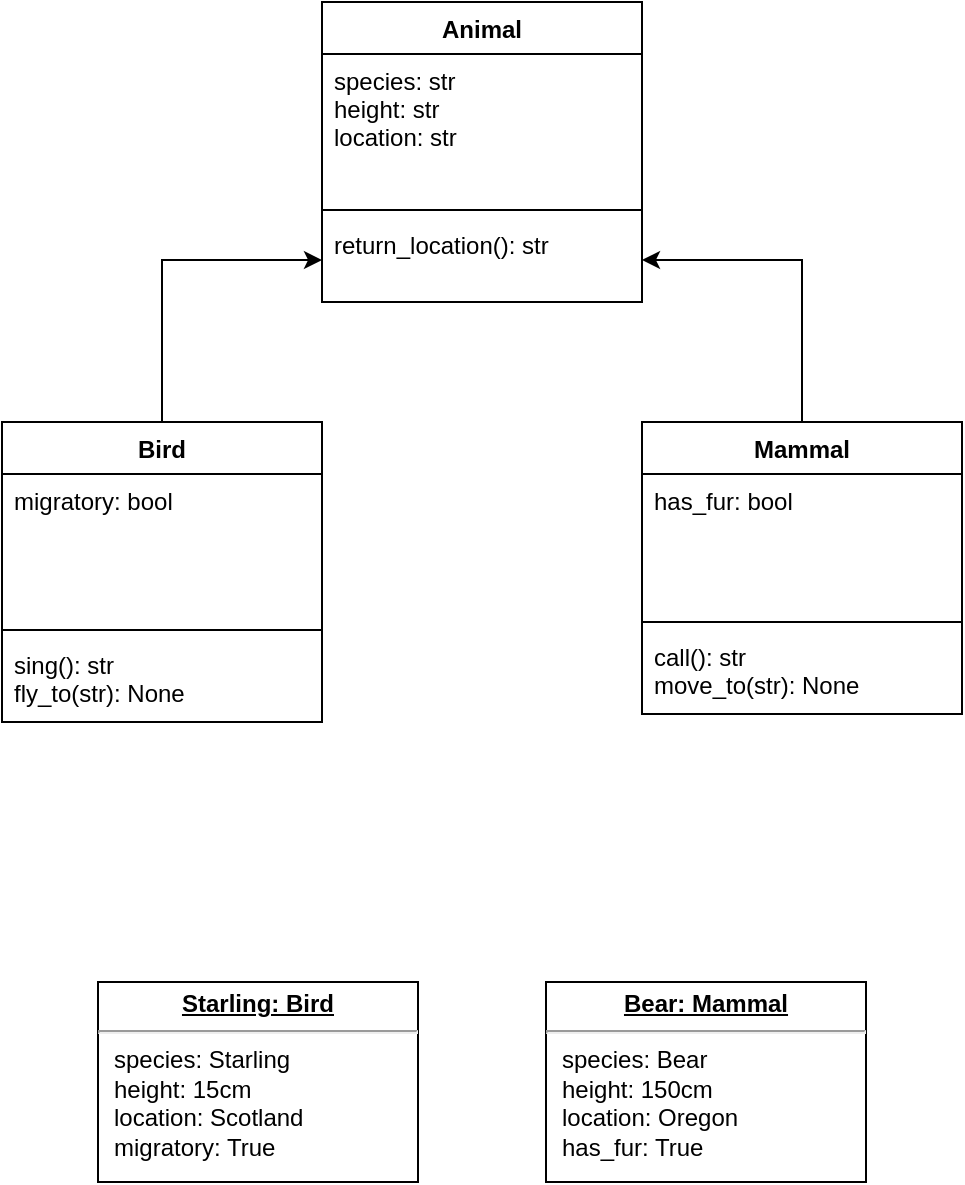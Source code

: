 <mxfile version="20.5.3" type="device"><diagram id="MPp7QLiE83xayR-l6CP2" name="Page-1"><mxGraphModel dx="1234" dy="825" grid="1" gridSize="10" guides="1" tooltips="1" connect="1" arrows="1" fold="1" page="1" pageScale="1" pageWidth="827" pageHeight="1169" math="0" shadow="0"><root><mxCell id="0"/><mxCell id="1" parent="0"/><mxCell id="jhh01E0tnp60nIIbq1zw-18" style="edgeStyle=orthogonalEdgeStyle;rounded=0;orthogonalLoop=1;jettySize=auto;html=1;exitX=0.5;exitY=0;exitDx=0;exitDy=0;" edge="1" parent="1" source="jhh01E0tnp60nIIbq1zw-6" target="jhh01E0tnp60nIIbq1zw-17"><mxGeometry relative="1" as="geometry"/></mxCell><mxCell id="jhh01E0tnp60nIIbq1zw-6" value="Bird" style="swimlane;fontStyle=1;align=center;verticalAlign=top;childLayout=stackLayout;horizontal=1;startSize=26;horizontalStack=0;resizeParent=1;resizeParentMax=0;resizeLast=0;collapsible=1;marginBottom=0;" vertex="1" parent="1"><mxGeometry x="20" y="240" width="160" height="150" as="geometry"/></mxCell><mxCell id="jhh01E0tnp60nIIbq1zw-7" value="migratory: bool" style="text;strokeColor=none;fillColor=none;align=left;verticalAlign=top;spacingLeft=4;spacingRight=4;overflow=hidden;rotatable=0;points=[[0,0.5],[1,0.5]];portConstraint=eastwest;" vertex="1" parent="jhh01E0tnp60nIIbq1zw-6"><mxGeometry y="26" width="160" height="74" as="geometry"/></mxCell><mxCell id="jhh01E0tnp60nIIbq1zw-8" value="" style="line;strokeWidth=1;fillColor=none;align=left;verticalAlign=middle;spacingTop=-1;spacingLeft=3;spacingRight=3;rotatable=0;labelPosition=right;points=[];portConstraint=eastwest;strokeColor=inherit;" vertex="1" parent="jhh01E0tnp60nIIbq1zw-6"><mxGeometry y="100" width="160" height="8" as="geometry"/></mxCell><mxCell id="jhh01E0tnp60nIIbq1zw-9" value="sing(): str&#10;fly_to(str): None" style="text;strokeColor=none;fillColor=none;align=left;verticalAlign=top;spacingLeft=4;spacingRight=4;overflow=hidden;rotatable=0;points=[[0,0.5],[1,0.5]];portConstraint=eastwest;" vertex="1" parent="jhh01E0tnp60nIIbq1zw-6"><mxGeometry y="108" width="160" height="42" as="geometry"/></mxCell><mxCell id="jhh01E0tnp60nIIbq1zw-19" style="edgeStyle=orthogonalEdgeStyle;rounded=0;orthogonalLoop=1;jettySize=auto;html=1;exitX=0.5;exitY=0;exitDx=0;exitDy=0;entryX=1;entryY=0.5;entryDx=0;entryDy=0;" edge="1" parent="1" source="jhh01E0tnp60nIIbq1zw-10" target="jhh01E0tnp60nIIbq1zw-17"><mxGeometry relative="1" as="geometry"/></mxCell><mxCell id="jhh01E0tnp60nIIbq1zw-10" value="Mammal" style="swimlane;fontStyle=1;align=center;verticalAlign=top;childLayout=stackLayout;horizontal=1;startSize=26;horizontalStack=0;resizeParent=1;resizeParentMax=0;resizeLast=0;collapsible=1;marginBottom=0;" vertex="1" parent="1"><mxGeometry x="340" y="240" width="160" height="146" as="geometry"/></mxCell><mxCell id="jhh01E0tnp60nIIbq1zw-11" value="has_fur: bool" style="text;strokeColor=none;fillColor=none;align=left;verticalAlign=top;spacingLeft=4;spacingRight=4;overflow=hidden;rotatable=0;points=[[0,0.5],[1,0.5]];portConstraint=eastwest;" vertex="1" parent="jhh01E0tnp60nIIbq1zw-10"><mxGeometry y="26" width="160" height="70" as="geometry"/></mxCell><mxCell id="jhh01E0tnp60nIIbq1zw-12" value="" style="line;strokeWidth=1;fillColor=none;align=left;verticalAlign=middle;spacingTop=-1;spacingLeft=3;spacingRight=3;rotatable=0;labelPosition=right;points=[];portConstraint=eastwest;strokeColor=inherit;" vertex="1" parent="jhh01E0tnp60nIIbq1zw-10"><mxGeometry y="96" width="160" height="8" as="geometry"/></mxCell><mxCell id="jhh01E0tnp60nIIbq1zw-13" value="call(): str&#10;move_to(str): None" style="text;strokeColor=none;fillColor=none;align=left;verticalAlign=top;spacingLeft=4;spacingRight=4;overflow=hidden;rotatable=0;points=[[0,0.5],[1,0.5]];portConstraint=eastwest;" vertex="1" parent="jhh01E0tnp60nIIbq1zw-10"><mxGeometry y="104" width="160" height="42" as="geometry"/></mxCell><mxCell id="jhh01E0tnp60nIIbq1zw-14" value="Animal" style="swimlane;fontStyle=1;align=center;verticalAlign=top;childLayout=stackLayout;horizontal=1;startSize=26;horizontalStack=0;resizeParent=1;resizeParentMax=0;resizeLast=0;collapsible=1;marginBottom=0;" vertex="1" parent="1"><mxGeometry x="180" y="30" width="160" height="150" as="geometry"/></mxCell><mxCell id="jhh01E0tnp60nIIbq1zw-15" value="species: str&#10;height: str&#10;location: str" style="text;strokeColor=none;fillColor=none;align=left;verticalAlign=top;spacingLeft=4;spacingRight=4;overflow=hidden;rotatable=0;points=[[0,0.5],[1,0.5]];portConstraint=eastwest;" vertex="1" parent="jhh01E0tnp60nIIbq1zw-14"><mxGeometry y="26" width="160" height="74" as="geometry"/></mxCell><mxCell id="jhh01E0tnp60nIIbq1zw-16" value="" style="line;strokeWidth=1;fillColor=none;align=left;verticalAlign=middle;spacingTop=-1;spacingLeft=3;spacingRight=3;rotatable=0;labelPosition=right;points=[];portConstraint=eastwest;strokeColor=inherit;" vertex="1" parent="jhh01E0tnp60nIIbq1zw-14"><mxGeometry y="100" width="160" height="8" as="geometry"/></mxCell><mxCell id="jhh01E0tnp60nIIbq1zw-17" value="return_location(): str" style="text;strokeColor=none;fillColor=none;align=left;verticalAlign=top;spacingLeft=4;spacingRight=4;overflow=hidden;rotatable=0;points=[[0,0.5],[1,0.5]];portConstraint=eastwest;" vertex="1" parent="jhh01E0tnp60nIIbq1zw-14"><mxGeometry y="108" width="160" height="42" as="geometry"/></mxCell><mxCell id="jhh01E0tnp60nIIbq1zw-21" value="&lt;p style=&quot;margin:0px;margin-top:4px;text-align:center;text-decoration:underline;&quot;&gt;&lt;b&gt;Starling: Bird&lt;/b&gt;&lt;/p&gt;&lt;hr&gt;&lt;p style=&quot;margin:0px;margin-left:8px;&quot;&gt;species: Starling&lt;/p&gt;&lt;p style=&quot;margin:0px;margin-left:8px;&quot;&gt;height: 15cm&lt;/p&gt;&lt;p style=&quot;margin:0px;margin-left:8px;&quot;&gt;location: Scotland&lt;/p&gt;&lt;p style=&quot;margin:0px;margin-left:8px;&quot;&gt;migratory: True&lt;/p&gt;" style="verticalAlign=top;align=left;overflow=fill;fontSize=12;fontFamily=Helvetica;html=1;" vertex="1" parent="1"><mxGeometry x="68" y="520" width="160" height="100" as="geometry"/></mxCell><mxCell id="jhh01E0tnp60nIIbq1zw-22" value="&lt;p style=&quot;margin:0px;margin-top:4px;text-align:center;text-decoration:underline;&quot;&gt;&lt;b&gt;Bear: Mammal&lt;/b&gt;&lt;/p&gt;&lt;hr&gt;&lt;p style=&quot;margin:0px;margin-left:8px;&quot;&gt;species: Bear&lt;/p&gt;&lt;p style=&quot;margin:0px;margin-left:8px;&quot;&gt;height: 150cm&lt;/p&gt;&lt;p style=&quot;margin:0px;margin-left:8px;&quot;&gt;location: Oregon&lt;/p&gt;&lt;p style=&quot;margin:0px;margin-left:8px;&quot;&gt;has_fur: True&lt;/p&gt;" style="verticalAlign=top;align=left;overflow=fill;fontSize=12;fontFamily=Helvetica;html=1;" vertex="1" parent="1"><mxGeometry x="292" y="520" width="160" height="100" as="geometry"/></mxCell></root></mxGraphModel></diagram></mxfile>